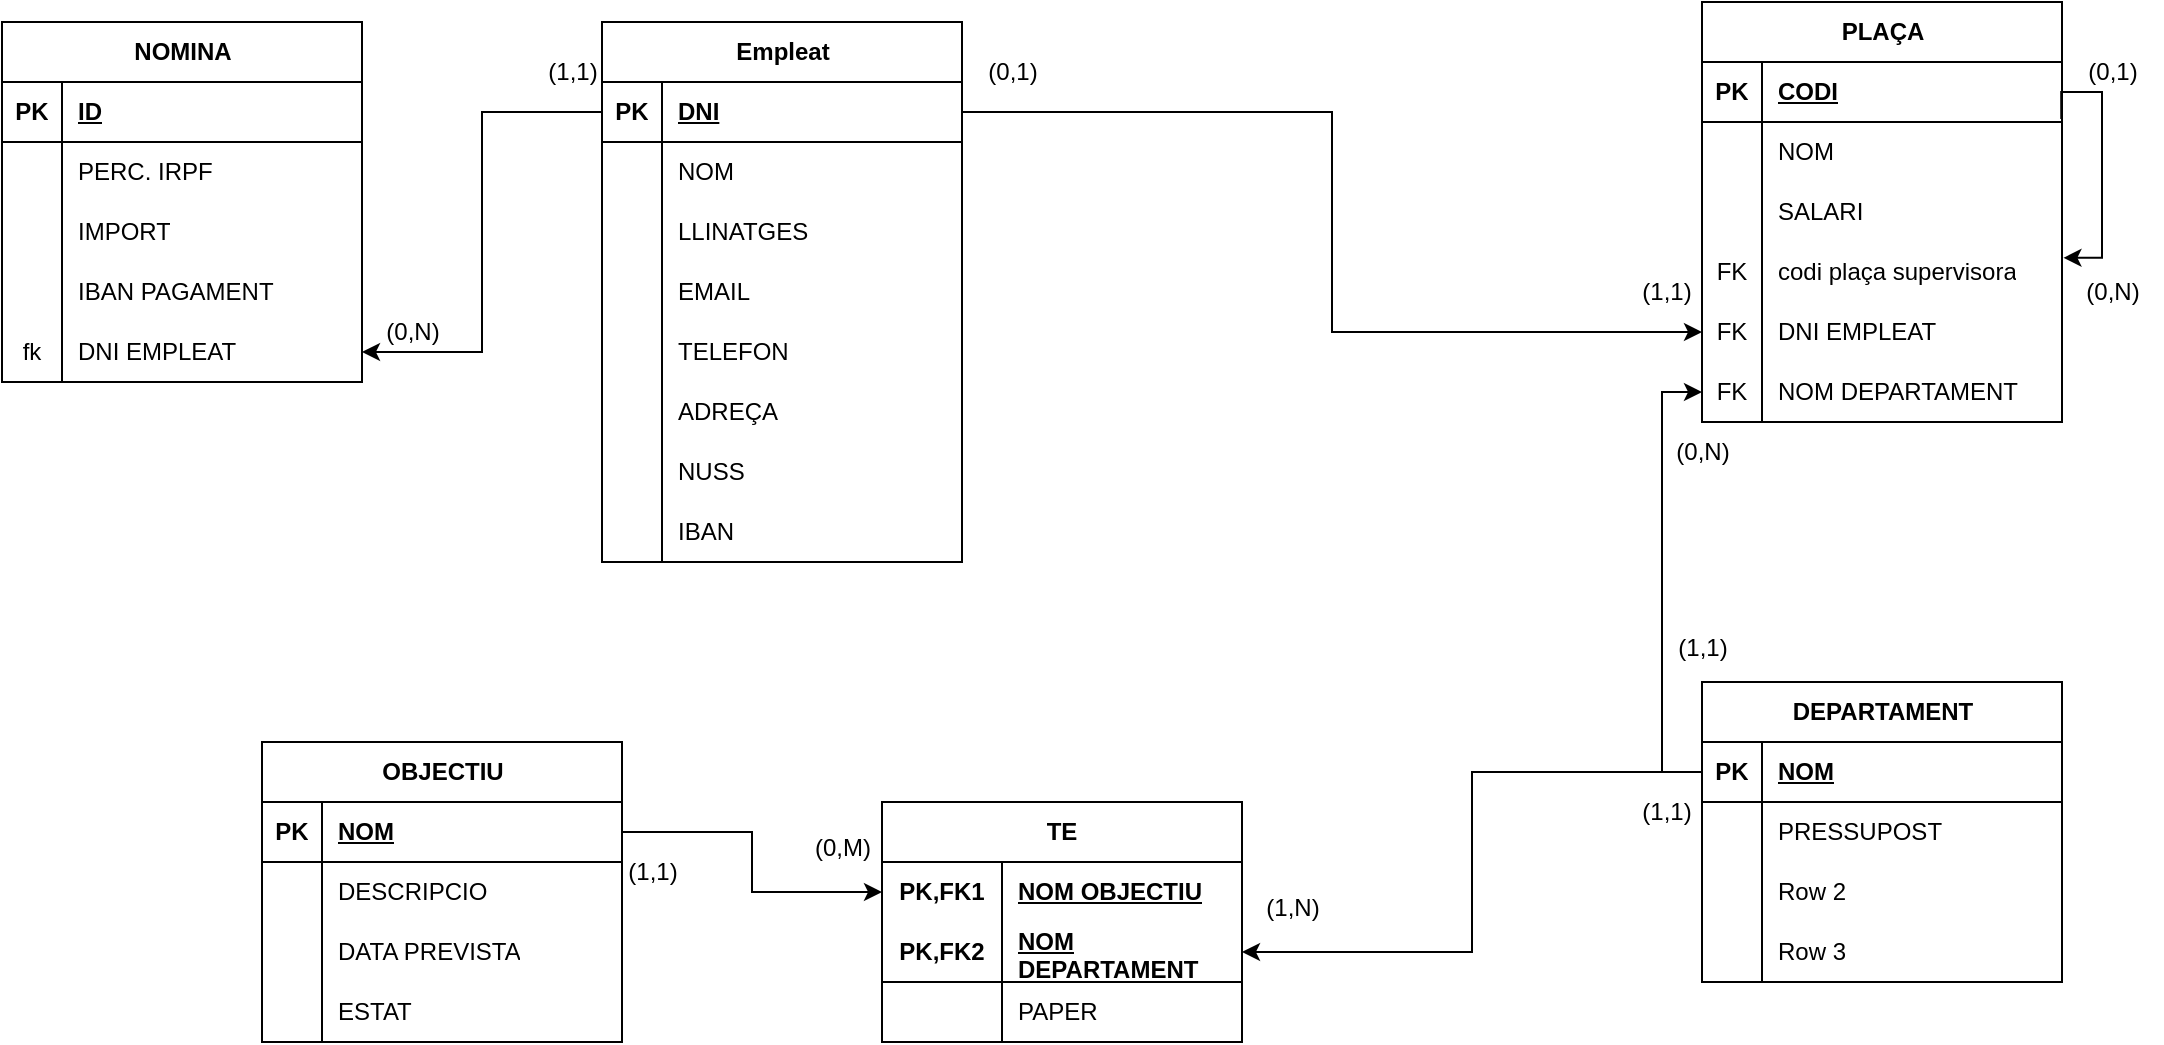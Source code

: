 <mxfile version="28.1.2">
  <diagram name="Página-1" id="vDplGfCgG10UwYZT_R4y">
    <mxGraphModel dx="1106" dy="661" grid="1" gridSize="10" guides="1" tooltips="1" connect="1" arrows="1" fold="1" page="1" pageScale="1" pageWidth="827" pageHeight="1169" math="0" shadow="0">
      <root>
        <mxCell id="0" />
        <mxCell id="1" parent="0" />
        <mxCell id="kF3WZYhsKwqpYJ0Qhg7F-65" style="edgeStyle=orthogonalEdgeStyle;rounded=0;orthogonalLoop=1;jettySize=auto;html=1;entryX=1.004;entryY=0.263;entryDx=0;entryDy=0;entryPerimeter=0;exitX=0.998;exitY=0.949;exitDx=0;exitDy=0;exitPerimeter=0;" parent="1" source="kF3WZYhsKwqpYJ0Qhg7F-47" target="kF3WZYhsKwqpYJ0Qhg7F-62" edge="1">
          <mxGeometry relative="1" as="geometry">
            <Array as="points">
              <mxPoint x="1050" y="305" />
              <mxPoint x="1070" y="305" />
              <mxPoint x="1070" y="388" />
            </Array>
          </mxGeometry>
        </mxCell>
        <mxCell id="kF3WZYhsKwqpYJ0Qhg7F-1" value="Empleat" style="shape=table;startSize=30;container=1;collapsible=1;childLayout=tableLayout;fixedRows=1;rowLines=0;fontStyle=1;align=center;resizeLast=1;html=1;" parent="1" vertex="1">
          <mxGeometry x="320" y="270" width="180" height="270" as="geometry" />
        </mxCell>
        <mxCell id="kF3WZYhsKwqpYJ0Qhg7F-2" value="" style="shape=tableRow;horizontal=0;startSize=0;swimlaneHead=0;swimlaneBody=0;fillColor=none;collapsible=0;dropTarget=0;points=[[0,0.5],[1,0.5]];portConstraint=eastwest;top=0;left=0;right=0;bottom=1;" parent="kF3WZYhsKwqpYJ0Qhg7F-1" vertex="1">
          <mxGeometry y="30" width="180" height="30" as="geometry" />
        </mxCell>
        <mxCell id="kF3WZYhsKwqpYJ0Qhg7F-3" value="PK" style="shape=partialRectangle;connectable=0;fillColor=none;top=0;left=0;bottom=0;right=0;fontStyle=1;overflow=hidden;whiteSpace=wrap;html=1;" parent="kF3WZYhsKwqpYJ0Qhg7F-2" vertex="1">
          <mxGeometry width="30" height="30" as="geometry">
            <mxRectangle width="30" height="30" as="alternateBounds" />
          </mxGeometry>
        </mxCell>
        <mxCell id="kF3WZYhsKwqpYJ0Qhg7F-4" value="DNI" style="shape=partialRectangle;connectable=0;fillColor=none;top=0;left=0;bottom=0;right=0;align=left;spacingLeft=6;fontStyle=5;overflow=hidden;whiteSpace=wrap;html=1;" parent="kF3WZYhsKwqpYJ0Qhg7F-2" vertex="1">
          <mxGeometry x="30" width="150" height="30" as="geometry">
            <mxRectangle width="150" height="30" as="alternateBounds" />
          </mxGeometry>
        </mxCell>
        <mxCell id="kF3WZYhsKwqpYJ0Qhg7F-5" value="" style="shape=tableRow;horizontal=0;startSize=0;swimlaneHead=0;swimlaneBody=0;fillColor=none;collapsible=0;dropTarget=0;points=[[0,0.5],[1,0.5]];portConstraint=eastwest;top=0;left=0;right=0;bottom=0;" parent="kF3WZYhsKwqpYJ0Qhg7F-1" vertex="1">
          <mxGeometry y="60" width="180" height="30" as="geometry" />
        </mxCell>
        <mxCell id="kF3WZYhsKwqpYJ0Qhg7F-6" value="" style="shape=partialRectangle;connectable=0;fillColor=none;top=0;left=0;bottom=0;right=0;editable=1;overflow=hidden;whiteSpace=wrap;html=1;" parent="kF3WZYhsKwqpYJ0Qhg7F-5" vertex="1">
          <mxGeometry width="30" height="30" as="geometry">
            <mxRectangle width="30" height="30" as="alternateBounds" />
          </mxGeometry>
        </mxCell>
        <mxCell id="kF3WZYhsKwqpYJ0Qhg7F-7" value="NOM" style="shape=partialRectangle;connectable=0;fillColor=none;top=0;left=0;bottom=0;right=0;align=left;spacingLeft=6;overflow=hidden;whiteSpace=wrap;html=1;" parent="kF3WZYhsKwqpYJ0Qhg7F-5" vertex="1">
          <mxGeometry x="30" width="150" height="30" as="geometry">
            <mxRectangle width="150" height="30" as="alternateBounds" />
          </mxGeometry>
        </mxCell>
        <mxCell id="kF3WZYhsKwqpYJ0Qhg7F-8" value="" style="shape=tableRow;horizontal=0;startSize=0;swimlaneHead=0;swimlaneBody=0;fillColor=none;collapsible=0;dropTarget=0;points=[[0,0.5],[1,0.5]];portConstraint=eastwest;top=0;left=0;right=0;bottom=0;" parent="kF3WZYhsKwqpYJ0Qhg7F-1" vertex="1">
          <mxGeometry y="90" width="180" height="30" as="geometry" />
        </mxCell>
        <mxCell id="kF3WZYhsKwqpYJ0Qhg7F-9" value="" style="shape=partialRectangle;connectable=0;fillColor=none;top=0;left=0;bottom=0;right=0;editable=1;overflow=hidden;whiteSpace=wrap;html=1;" parent="kF3WZYhsKwqpYJ0Qhg7F-8" vertex="1">
          <mxGeometry width="30" height="30" as="geometry">
            <mxRectangle width="30" height="30" as="alternateBounds" />
          </mxGeometry>
        </mxCell>
        <mxCell id="kF3WZYhsKwqpYJ0Qhg7F-10" value="LLINATGES" style="shape=partialRectangle;connectable=0;fillColor=none;top=0;left=0;bottom=0;right=0;align=left;spacingLeft=6;overflow=hidden;whiteSpace=wrap;html=1;" parent="kF3WZYhsKwqpYJ0Qhg7F-8" vertex="1">
          <mxGeometry x="30" width="150" height="30" as="geometry">
            <mxRectangle width="150" height="30" as="alternateBounds" />
          </mxGeometry>
        </mxCell>
        <mxCell id="kF3WZYhsKwqpYJ0Qhg7F-11" value="" style="shape=tableRow;horizontal=0;startSize=0;swimlaneHead=0;swimlaneBody=0;fillColor=none;collapsible=0;dropTarget=0;points=[[0,0.5],[1,0.5]];portConstraint=eastwest;top=0;left=0;right=0;bottom=0;" parent="kF3WZYhsKwqpYJ0Qhg7F-1" vertex="1">
          <mxGeometry y="120" width="180" height="30" as="geometry" />
        </mxCell>
        <mxCell id="kF3WZYhsKwqpYJ0Qhg7F-12" value="" style="shape=partialRectangle;connectable=0;fillColor=none;top=0;left=0;bottom=0;right=0;editable=1;overflow=hidden;whiteSpace=wrap;html=1;" parent="kF3WZYhsKwqpYJ0Qhg7F-11" vertex="1">
          <mxGeometry width="30" height="30" as="geometry">
            <mxRectangle width="30" height="30" as="alternateBounds" />
          </mxGeometry>
        </mxCell>
        <mxCell id="kF3WZYhsKwqpYJ0Qhg7F-13" value="EMAIL" style="shape=partialRectangle;connectable=0;fillColor=none;top=0;left=0;bottom=0;right=0;align=left;spacingLeft=6;overflow=hidden;whiteSpace=wrap;html=1;" parent="kF3WZYhsKwqpYJ0Qhg7F-11" vertex="1">
          <mxGeometry x="30" width="150" height="30" as="geometry">
            <mxRectangle width="150" height="30" as="alternateBounds" />
          </mxGeometry>
        </mxCell>
        <mxCell id="kF3WZYhsKwqpYJ0Qhg7F-14" style="shape=tableRow;horizontal=0;startSize=0;swimlaneHead=0;swimlaneBody=0;fillColor=none;collapsible=0;dropTarget=0;points=[[0,0.5],[1,0.5]];portConstraint=eastwest;top=0;left=0;right=0;bottom=0;" parent="kF3WZYhsKwqpYJ0Qhg7F-1" vertex="1">
          <mxGeometry y="150" width="180" height="30" as="geometry" />
        </mxCell>
        <mxCell id="kF3WZYhsKwqpYJ0Qhg7F-15" style="shape=partialRectangle;connectable=0;fillColor=none;top=0;left=0;bottom=0;right=0;editable=1;overflow=hidden;whiteSpace=wrap;html=1;" parent="kF3WZYhsKwqpYJ0Qhg7F-14" vertex="1">
          <mxGeometry width="30" height="30" as="geometry">
            <mxRectangle width="30" height="30" as="alternateBounds" />
          </mxGeometry>
        </mxCell>
        <mxCell id="kF3WZYhsKwqpYJ0Qhg7F-16" value="TELEFON" style="shape=partialRectangle;connectable=0;fillColor=none;top=0;left=0;bottom=0;right=0;align=left;spacingLeft=6;overflow=hidden;whiteSpace=wrap;html=1;" parent="kF3WZYhsKwqpYJ0Qhg7F-14" vertex="1">
          <mxGeometry x="30" width="150" height="30" as="geometry">
            <mxRectangle width="150" height="30" as="alternateBounds" />
          </mxGeometry>
        </mxCell>
        <mxCell id="kF3WZYhsKwqpYJ0Qhg7F-17" style="shape=tableRow;horizontal=0;startSize=0;swimlaneHead=0;swimlaneBody=0;fillColor=none;collapsible=0;dropTarget=0;points=[[0,0.5],[1,0.5]];portConstraint=eastwest;top=0;left=0;right=0;bottom=0;" parent="kF3WZYhsKwqpYJ0Qhg7F-1" vertex="1">
          <mxGeometry y="180" width="180" height="30" as="geometry" />
        </mxCell>
        <mxCell id="kF3WZYhsKwqpYJ0Qhg7F-18" style="shape=partialRectangle;connectable=0;fillColor=none;top=0;left=0;bottom=0;right=0;editable=1;overflow=hidden;whiteSpace=wrap;html=1;" parent="kF3WZYhsKwqpYJ0Qhg7F-17" vertex="1">
          <mxGeometry width="30" height="30" as="geometry">
            <mxRectangle width="30" height="30" as="alternateBounds" />
          </mxGeometry>
        </mxCell>
        <mxCell id="kF3WZYhsKwqpYJ0Qhg7F-19" value="ADREÇA" style="shape=partialRectangle;connectable=0;fillColor=none;top=0;left=0;bottom=0;right=0;align=left;spacingLeft=6;overflow=hidden;whiteSpace=wrap;html=1;" parent="kF3WZYhsKwqpYJ0Qhg7F-17" vertex="1">
          <mxGeometry x="30" width="150" height="30" as="geometry">
            <mxRectangle width="150" height="30" as="alternateBounds" />
          </mxGeometry>
        </mxCell>
        <mxCell id="kF3WZYhsKwqpYJ0Qhg7F-20" style="shape=tableRow;horizontal=0;startSize=0;swimlaneHead=0;swimlaneBody=0;fillColor=none;collapsible=0;dropTarget=0;points=[[0,0.5],[1,0.5]];portConstraint=eastwest;top=0;left=0;right=0;bottom=0;" parent="kF3WZYhsKwqpYJ0Qhg7F-1" vertex="1">
          <mxGeometry y="210" width="180" height="30" as="geometry" />
        </mxCell>
        <mxCell id="kF3WZYhsKwqpYJ0Qhg7F-21" value="" style="shape=partialRectangle;connectable=0;fillColor=none;top=0;left=0;bottom=0;right=0;editable=1;overflow=hidden;whiteSpace=wrap;html=1;" parent="kF3WZYhsKwqpYJ0Qhg7F-20" vertex="1">
          <mxGeometry width="30" height="30" as="geometry">
            <mxRectangle width="30" height="30" as="alternateBounds" />
          </mxGeometry>
        </mxCell>
        <mxCell id="kF3WZYhsKwqpYJ0Qhg7F-22" value="NUSS" style="shape=partialRectangle;connectable=0;fillColor=none;top=0;left=0;bottom=0;right=0;align=left;spacingLeft=6;overflow=hidden;whiteSpace=wrap;html=1;" parent="kF3WZYhsKwqpYJ0Qhg7F-20" vertex="1">
          <mxGeometry x="30" width="150" height="30" as="geometry">
            <mxRectangle width="150" height="30" as="alternateBounds" />
          </mxGeometry>
        </mxCell>
        <mxCell id="kF3WZYhsKwqpYJ0Qhg7F-23" style="shape=tableRow;horizontal=0;startSize=0;swimlaneHead=0;swimlaneBody=0;fillColor=none;collapsible=0;dropTarget=0;points=[[0,0.5],[1,0.5]];portConstraint=eastwest;top=0;left=0;right=0;bottom=0;" parent="kF3WZYhsKwqpYJ0Qhg7F-1" vertex="1">
          <mxGeometry y="240" width="180" height="30" as="geometry" />
        </mxCell>
        <mxCell id="kF3WZYhsKwqpYJ0Qhg7F-24" style="shape=partialRectangle;connectable=0;fillColor=none;top=0;left=0;bottom=0;right=0;editable=1;overflow=hidden;whiteSpace=wrap;html=1;" parent="kF3WZYhsKwqpYJ0Qhg7F-23" vertex="1">
          <mxGeometry width="30" height="30" as="geometry">
            <mxRectangle width="30" height="30" as="alternateBounds" />
          </mxGeometry>
        </mxCell>
        <mxCell id="kF3WZYhsKwqpYJ0Qhg7F-25" value="IBAN" style="shape=partialRectangle;connectable=0;fillColor=none;top=0;left=0;bottom=0;right=0;align=left;spacingLeft=6;overflow=hidden;whiteSpace=wrap;html=1;" parent="kF3WZYhsKwqpYJ0Qhg7F-23" vertex="1">
          <mxGeometry x="30" width="150" height="30" as="geometry">
            <mxRectangle width="150" height="30" as="alternateBounds" />
          </mxGeometry>
        </mxCell>
        <mxCell id="kF3WZYhsKwqpYJ0Qhg7F-29" value="NOMINA" style="shape=table;startSize=30;container=1;collapsible=1;childLayout=tableLayout;fixedRows=1;rowLines=0;fontStyle=1;align=center;resizeLast=1;html=1;" parent="1" vertex="1">
          <mxGeometry x="20" y="270" width="180" height="180" as="geometry" />
        </mxCell>
        <mxCell id="kF3WZYhsKwqpYJ0Qhg7F-30" value="" style="shape=tableRow;horizontal=0;startSize=0;swimlaneHead=0;swimlaneBody=0;fillColor=none;collapsible=0;dropTarget=0;points=[[0,0.5],[1,0.5]];portConstraint=eastwest;top=0;left=0;right=0;bottom=1;" parent="kF3WZYhsKwqpYJ0Qhg7F-29" vertex="1">
          <mxGeometry y="30" width="180" height="30" as="geometry" />
        </mxCell>
        <mxCell id="kF3WZYhsKwqpYJ0Qhg7F-31" value="PK" style="shape=partialRectangle;connectable=0;fillColor=none;top=0;left=0;bottom=0;right=0;fontStyle=1;overflow=hidden;whiteSpace=wrap;html=1;" parent="kF3WZYhsKwqpYJ0Qhg7F-30" vertex="1">
          <mxGeometry width="30" height="30" as="geometry">
            <mxRectangle width="30" height="30" as="alternateBounds" />
          </mxGeometry>
        </mxCell>
        <mxCell id="kF3WZYhsKwqpYJ0Qhg7F-32" value="ID" style="shape=partialRectangle;connectable=0;fillColor=none;top=0;left=0;bottom=0;right=0;align=left;spacingLeft=6;fontStyle=5;overflow=hidden;whiteSpace=wrap;html=1;" parent="kF3WZYhsKwqpYJ0Qhg7F-30" vertex="1">
          <mxGeometry x="30" width="150" height="30" as="geometry">
            <mxRectangle width="150" height="30" as="alternateBounds" />
          </mxGeometry>
        </mxCell>
        <mxCell id="kF3WZYhsKwqpYJ0Qhg7F-33" value="" style="shape=tableRow;horizontal=0;startSize=0;swimlaneHead=0;swimlaneBody=0;fillColor=none;collapsible=0;dropTarget=0;points=[[0,0.5],[1,0.5]];portConstraint=eastwest;top=0;left=0;right=0;bottom=0;" parent="kF3WZYhsKwqpYJ0Qhg7F-29" vertex="1">
          <mxGeometry y="60" width="180" height="30" as="geometry" />
        </mxCell>
        <mxCell id="kF3WZYhsKwqpYJ0Qhg7F-34" value="" style="shape=partialRectangle;connectable=0;fillColor=none;top=0;left=0;bottom=0;right=0;editable=1;overflow=hidden;whiteSpace=wrap;html=1;" parent="kF3WZYhsKwqpYJ0Qhg7F-33" vertex="1">
          <mxGeometry width="30" height="30" as="geometry">
            <mxRectangle width="30" height="30" as="alternateBounds" />
          </mxGeometry>
        </mxCell>
        <mxCell id="kF3WZYhsKwqpYJ0Qhg7F-35" value="PERC. IRPF" style="shape=partialRectangle;connectable=0;fillColor=none;top=0;left=0;bottom=0;right=0;align=left;spacingLeft=6;overflow=hidden;whiteSpace=wrap;html=1;" parent="kF3WZYhsKwqpYJ0Qhg7F-33" vertex="1">
          <mxGeometry x="30" width="150" height="30" as="geometry">
            <mxRectangle width="150" height="30" as="alternateBounds" />
          </mxGeometry>
        </mxCell>
        <mxCell id="kF3WZYhsKwqpYJ0Qhg7F-36" value="" style="shape=tableRow;horizontal=0;startSize=0;swimlaneHead=0;swimlaneBody=0;fillColor=none;collapsible=0;dropTarget=0;points=[[0,0.5],[1,0.5]];portConstraint=eastwest;top=0;left=0;right=0;bottom=0;" parent="kF3WZYhsKwqpYJ0Qhg7F-29" vertex="1">
          <mxGeometry y="90" width="180" height="30" as="geometry" />
        </mxCell>
        <mxCell id="kF3WZYhsKwqpYJ0Qhg7F-37" value="" style="shape=partialRectangle;connectable=0;fillColor=none;top=0;left=0;bottom=0;right=0;editable=1;overflow=hidden;whiteSpace=wrap;html=1;" parent="kF3WZYhsKwqpYJ0Qhg7F-36" vertex="1">
          <mxGeometry width="30" height="30" as="geometry">
            <mxRectangle width="30" height="30" as="alternateBounds" />
          </mxGeometry>
        </mxCell>
        <mxCell id="kF3WZYhsKwqpYJ0Qhg7F-38" value="IMPORT" style="shape=partialRectangle;connectable=0;fillColor=none;top=0;left=0;bottom=0;right=0;align=left;spacingLeft=6;overflow=hidden;whiteSpace=wrap;html=1;" parent="kF3WZYhsKwqpYJ0Qhg7F-36" vertex="1">
          <mxGeometry x="30" width="150" height="30" as="geometry">
            <mxRectangle width="150" height="30" as="alternateBounds" />
          </mxGeometry>
        </mxCell>
        <mxCell id="kF3WZYhsKwqpYJ0Qhg7F-39" value="" style="shape=tableRow;horizontal=0;startSize=0;swimlaneHead=0;swimlaneBody=0;fillColor=none;collapsible=0;dropTarget=0;points=[[0,0.5],[1,0.5]];portConstraint=eastwest;top=0;left=0;right=0;bottom=0;" parent="kF3WZYhsKwqpYJ0Qhg7F-29" vertex="1">
          <mxGeometry y="120" width="180" height="30" as="geometry" />
        </mxCell>
        <mxCell id="kF3WZYhsKwqpYJ0Qhg7F-40" value="" style="shape=partialRectangle;connectable=0;fillColor=none;top=0;left=0;bottom=0;right=0;editable=1;overflow=hidden;whiteSpace=wrap;html=1;" parent="kF3WZYhsKwqpYJ0Qhg7F-39" vertex="1">
          <mxGeometry width="30" height="30" as="geometry">
            <mxRectangle width="30" height="30" as="alternateBounds" />
          </mxGeometry>
        </mxCell>
        <mxCell id="kF3WZYhsKwqpYJ0Qhg7F-41" value="IBAN PAGAMENT" style="shape=partialRectangle;connectable=0;fillColor=none;top=0;left=0;bottom=0;right=0;align=left;spacingLeft=6;overflow=hidden;whiteSpace=wrap;html=1;" parent="kF3WZYhsKwqpYJ0Qhg7F-39" vertex="1">
          <mxGeometry x="30" width="150" height="30" as="geometry">
            <mxRectangle width="150" height="30" as="alternateBounds" />
          </mxGeometry>
        </mxCell>
        <mxCell id="kF3WZYhsKwqpYJ0Qhg7F-43" style="shape=tableRow;horizontal=0;startSize=0;swimlaneHead=0;swimlaneBody=0;fillColor=none;collapsible=0;dropTarget=0;points=[[0,0.5],[1,0.5]];portConstraint=eastwest;top=0;left=0;right=0;bottom=0;" parent="kF3WZYhsKwqpYJ0Qhg7F-29" vertex="1">
          <mxGeometry y="150" width="180" height="30" as="geometry" />
        </mxCell>
        <mxCell id="kF3WZYhsKwqpYJ0Qhg7F-44" value="fk" style="shape=partialRectangle;connectable=0;fillColor=none;top=0;left=0;bottom=0;right=0;editable=1;overflow=hidden;whiteSpace=wrap;html=1;" parent="kF3WZYhsKwqpYJ0Qhg7F-43" vertex="1">
          <mxGeometry width="30" height="30" as="geometry">
            <mxRectangle width="30" height="30" as="alternateBounds" />
          </mxGeometry>
        </mxCell>
        <mxCell id="kF3WZYhsKwqpYJ0Qhg7F-45" value="DNI EMPLEAT" style="shape=partialRectangle;connectable=0;fillColor=none;top=0;left=0;bottom=0;right=0;align=left;spacingLeft=6;overflow=hidden;whiteSpace=wrap;html=1;" parent="kF3WZYhsKwqpYJ0Qhg7F-43" vertex="1">
          <mxGeometry x="30" width="150" height="30" as="geometry">
            <mxRectangle width="150" height="30" as="alternateBounds" />
          </mxGeometry>
        </mxCell>
        <mxCell id="kF3WZYhsKwqpYJ0Qhg7F-42" style="edgeStyle=orthogonalEdgeStyle;rounded=0;orthogonalLoop=1;jettySize=auto;html=1;entryX=1;entryY=0.5;entryDx=0;entryDy=0;exitX=0;exitY=0.5;exitDx=0;exitDy=0;" parent="1" source="kF3WZYhsKwqpYJ0Qhg7F-2" target="kF3WZYhsKwqpYJ0Qhg7F-43" edge="1">
          <mxGeometry relative="1" as="geometry">
            <mxPoint x="210" y="430" as="targetPoint" />
          </mxGeometry>
        </mxCell>
        <mxCell id="kF3WZYhsKwqpYJ0Qhg7F-46" value="PLAÇA" style="shape=table;startSize=30;container=1;collapsible=1;childLayout=tableLayout;fixedRows=1;rowLines=0;fontStyle=1;align=center;resizeLast=1;html=1;" parent="1" vertex="1">
          <mxGeometry x="870" y="260" width="180" height="210" as="geometry" />
        </mxCell>
        <mxCell id="kF3WZYhsKwqpYJ0Qhg7F-47" value="" style="shape=tableRow;horizontal=0;startSize=0;swimlaneHead=0;swimlaneBody=0;fillColor=none;collapsible=0;dropTarget=0;points=[[0,0.5],[1,0.5]];portConstraint=eastwest;top=0;left=0;right=0;bottom=1;" parent="kF3WZYhsKwqpYJ0Qhg7F-46" vertex="1">
          <mxGeometry y="30" width="180" height="30" as="geometry" />
        </mxCell>
        <mxCell id="kF3WZYhsKwqpYJ0Qhg7F-48" value="PK" style="shape=partialRectangle;connectable=0;fillColor=none;top=0;left=0;bottom=0;right=0;fontStyle=1;overflow=hidden;whiteSpace=wrap;html=1;" parent="kF3WZYhsKwqpYJ0Qhg7F-47" vertex="1">
          <mxGeometry width="30" height="30" as="geometry">
            <mxRectangle width="30" height="30" as="alternateBounds" />
          </mxGeometry>
        </mxCell>
        <mxCell id="kF3WZYhsKwqpYJ0Qhg7F-49" value="CODI" style="shape=partialRectangle;connectable=0;fillColor=none;top=0;left=0;bottom=0;right=0;align=left;spacingLeft=6;fontStyle=5;overflow=hidden;whiteSpace=wrap;html=1;" parent="kF3WZYhsKwqpYJ0Qhg7F-47" vertex="1">
          <mxGeometry x="30" width="150" height="30" as="geometry">
            <mxRectangle width="150" height="30" as="alternateBounds" />
          </mxGeometry>
        </mxCell>
        <mxCell id="kF3WZYhsKwqpYJ0Qhg7F-50" value="" style="shape=tableRow;horizontal=0;startSize=0;swimlaneHead=0;swimlaneBody=0;fillColor=none;collapsible=0;dropTarget=0;points=[[0,0.5],[1,0.5]];portConstraint=eastwest;top=0;left=0;right=0;bottom=0;" parent="kF3WZYhsKwqpYJ0Qhg7F-46" vertex="1">
          <mxGeometry y="60" width="180" height="30" as="geometry" />
        </mxCell>
        <mxCell id="kF3WZYhsKwqpYJ0Qhg7F-51" value="" style="shape=partialRectangle;connectable=0;fillColor=none;top=0;left=0;bottom=0;right=0;editable=1;overflow=hidden;whiteSpace=wrap;html=1;" parent="kF3WZYhsKwqpYJ0Qhg7F-50" vertex="1">
          <mxGeometry width="30" height="30" as="geometry">
            <mxRectangle width="30" height="30" as="alternateBounds" />
          </mxGeometry>
        </mxCell>
        <mxCell id="kF3WZYhsKwqpYJ0Qhg7F-52" value="NOM" style="shape=partialRectangle;connectable=0;fillColor=none;top=0;left=0;bottom=0;right=0;align=left;spacingLeft=6;overflow=hidden;whiteSpace=wrap;html=1;" parent="kF3WZYhsKwqpYJ0Qhg7F-50" vertex="1">
          <mxGeometry x="30" width="150" height="30" as="geometry">
            <mxRectangle width="150" height="30" as="alternateBounds" />
          </mxGeometry>
        </mxCell>
        <mxCell id="kF3WZYhsKwqpYJ0Qhg7F-53" value="" style="shape=tableRow;horizontal=0;startSize=0;swimlaneHead=0;swimlaneBody=0;fillColor=none;collapsible=0;dropTarget=0;points=[[0,0.5],[1,0.5]];portConstraint=eastwest;top=0;left=0;right=0;bottom=0;" parent="kF3WZYhsKwqpYJ0Qhg7F-46" vertex="1">
          <mxGeometry y="90" width="180" height="30" as="geometry" />
        </mxCell>
        <mxCell id="kF3WZYhsKwqpYJ0Qhg7F-54" value="" style="shape=partialRectangle;connectable=0;fillColor=none;top=0;left=0;bottom=0;right=0;editable=1;overflow=hidden;whiteSpace=wrap;html=1;" parent="kF3WZYhsKwqpYJ0Qhg7F-53" vertex="1">
          <mxGeometry width="30" height="30" as="geometry">
            <mxRectangle width="30" height="30" as="alternateBounds" />
          </mxGeometry>
        </mxCell>
        <mxCell id="kF3WZYhsKwqpYJ0Qhg7F-55" value="SALARI" style="shape=partialRectangle;connectable=0;fillColor=none;top=0;left=0;bottom=0;right=0;align=left;spacingLeft=6;overflow=hidden;whiteSpace=wrap;html=1;" parent="kF3WZYhsKwqpYJ0Qhg7F-53" vertex="1">
          <mxGeometry x="30" width="150" height="30" as="geometry">
            <mxRectangle width="150" height="30" as="alternateBounds" />
          </mxGeometry>
        </mxCell>
        <mxCell id="kF3WZYhsKwqpYJ0Qhg7F-62" style="shape=tableRow;horizontal=0;startSize=0;swimlaneHead=0;swimlaneBody=0;fillColor=none;collapsible=0;dropTarget=0;points=[[0,0.5],[1,0.5]];portConstraint=eastwest;top=0;left=0;right=0;bottom=0;" parent="kF3WZYhsKwqpYJ0Qhg7F-46" vertex="1">
          <mxGeometry y="120" width="180" height="30" as="geometry" />
        </mxCell>
        <mxCell id="kF3WZYhsKwqpYJ0Qhg7F-63" value="FK" style="shape=partialRectangle;connectable=0;fillColor=none;top=0;left=0;bottom=0;right=0;editable=1;overflow=hidden;whiteSpace=wrap;html=1;" parent="kF3WZYhsKwqpYJ0Qhg7F-62" vertex="1">
          <mxGeometry width="30" height="30" as="geometry">
            <mxRectangle width="30" height="30" as="alternateBounds" />
          </mxGeometry>
        </mxCell>
        <mxCell id="kF3WZYhsKwqpYJ0Qhg7F-64" value="codi plaça supervisora" style="shape=partialRectangle;connectable=0;fillColor=none;top=0;left=0;bottom=0;right=0;align=left;spacingLeft=6;overflow=hidden;whiteSpace=wrap;html=1;" parent="kF3WZYhsKwqpYJ0Qhg7F-62" vertex="1">
          <mxGeometry x="30" width="150" height="30" as="geometry">
            <mxRectangle width="150" height="30" as="alternateBounds" />
          </mxGeometry>
        </mxCell>
        <mxCell id="kF3WZYhsKwqpYJ0Qhg7F-66" style="shape=tableRow;horizontal=0;startSize=0;swimlaneHead=0;swimlaneBody=0;fillColor=none;collapsible=0;dropTarget=0;points=[[0,0.5],[1,0.5]];portConstraint=eastwest;top=0;left=0;right=0;bottom=0;" parent="kF3WZYhsKwqpYJ0Qhg7F-46" vertex="1">
          <mxGeometry y="150" width="180" height="30" as="geometry" />
        </mxCell>
        <mxCell id="kF3WZYhsKwqpYJ0Qhg7F-67" value="FK" style="shape=partialRectangle;connectable=0;fillColor=none;top=0;left=0;bottom=0;right=0;editable=1;overflow=hidden;whiteSpace=wrap;html=1;" parent="kF3WZYhsKwqpYJ0Qhg7F-66" vertex="1">
          <mxGeometry width="30" height="30" as="geometry">
            <mxRectangle width="30" height="30" as="alternateBounds" />
          </mxGeometry>
        </mxCell>
        <mxCell id="kF3WZYhsKwqpYJ0Qhg7F-68" value="DNI EMPLEAT" style="shape=partialRectangle;connectable=0;fillColor=none;top=0;left=0;bottom=0;right=0;align=left;spacingLeft=6;overflow=hidden;whiteSpace=wrap;html=1;" parent="kF3WZYhsKwqpYJ0Qhg7F-66" vertex="1">
          <mxGeometry x="30" width="150" height="30" as="geometry">
            <mxRectangle width="150" height="30" as="alternateBounds" />
          </mxGeometry>
        </mxCell>
        <mxCell id="kF3WZYhsKwqpYJ0Qhg7F-98" style="shape=tableRow;horizontal=0;startSize=0;swimlaneHead=0;swimlaneBody=0;fillColor=none;collapsible=0;dropTarget=0;points=[[0,0.5],[1,0.5]];portConstraint=eastwest;top=0;left=0;right=0;bottom=0;" parent="kF3WZYhsKwqpYJ0Qhg7F-46" vertex="1">
          <mxGeometry y="180" width="180" height="30" as="geometry" />
        </mxCell>
        <mxCell id="kF3WZYhsKwqpYJ0Qhg7F-99" value="FK" style="shape=partialRectangle;connectable=0;fillColor=none;top=0;left=0;bottom=0;right=0;editable=1;overflow=hidden;whiteSpace=wrap;html=1;" parent="kF3WZYhsKwqpYJ0Qhg7F-98" vertex="1">
          <mxGeometry width="30" height="30" as="geometry">
            <mxRectangle width="30" height="30" as="alternateBounds" />
          </mxGeometry>
        </mxCell>
        <mxCell id="kF3WZYhsKwqpYJ0Qhg7F-100" value="NOM DEPARTAMENT" style="shape=partialRectangle;connectable=0;fillColor=none;top=0;left=0;bottom=0;right=0;align=left;spacingLeft=6;overflow=hidden;whiteSpace=wrap;html=1;" parent="kF3WZYhsKwqpYJ0Qhg7F-98" vertex="1">
          <mxGeometry x="30" width="150" height="30" as="geometry">
            <mxRectangle width="150" height="30" as="alternateBounds" />
          </mxGeometry>
        </mxCell>
        <mxCell id="kF3WZYhsKwqpYJ0Qhg7F-69" style="edgeStyle=orthogonalEdgeStyle;rounded=0;orthogonalLoop=1;jettySize=auto;html=1;exitX=1;exitY=0.5;exitDx=0;exitDy=0;" parent="1" source="kF3WZYhsKwqpYJ0Qhg7F-2" target="kF3WZYhsKwqpYJ0Qhg7F-66" edge="1">
          <mxGeometry relative="1" as="geometry" />
        </mxCell>
        <mxCell id="kF3WZYhsKwqpYJ0Qhg7F-70" value="DEPARTAMENT" style="shape=table;startSize=30;container=1;collapsible=1;childLayout=tableLayout;fixedRows=1;rowLines=0;fontStyle=1;align=center;resizeLast=1;html=1;" parent="1" vertex="1">
          <mxGeometry x="870" y="600" width="180" height="150" as="geometry" />
        </mxCell>
        <mxCell id="kF3WZYhsKwqpYJ0Qhg7F-71" value="" style="shape=tableRow;horizontal=0;startSize=0;swimlaneHead=0;swimlaneBody=0;fillColor=none;collapsible=0;dropTarget=0;points=[[0,0.5],[1,0.5]];portConstraint=eastwest;top=0;left=0;right=0;bottom=1;" parent="kF3WZYhsKwqpYJ0Qhg7F-70" vertex="1">
          <mxGeometry y="30" width="180" height="30" as="geometry" />
        </mxCell>
        <mxCell id="kF3WZYhsKwqpYJ0Qhg7F-72" value="PK" style="shape=partialRectangle;connectable=0;fillColor=none;top=0;left=0;bottom=0;right=0;fontStyle=1;overflow=hidden;whiteSpace=wrap;html=1;" parent="kF3WZYhsKwqpYJ0Qhg7F-71" vertex="1">
          <mxGeometry width="30" height="30" as="geometry">
            <mxRectangle width="30" height="30" as="alternateBounds" />
          </mxGeometry>
        </mxCell>
        <mxCell id="kF3WZYhsKwqpYJ0Qhg7F-73" value="NOM" style="shape=partialRectangle;connectable=0;fillColor=none;top=0;left=0;bottom=0;right=0;align=left;spacingLeft=6;fontStyle=5;overflow=hidden;whiteSpace=wrap;html=1;" parent="kF3WZYhsKwqpYJ0Qhg7F-71" vertex="1">
          <mxGeometry x="30" width="150" height="30" as="geometry">
            <mxRectangle width="150" height="30" as="alternateBounds" />
          </mxGeometry>
        </mxCell>
        <mxCell id="kF3WZYhsKwqpYJ0Qhg7F-74" value="" style="shape=tableRow;horizontal=0;startSize=0;swimlaneHead=0;swimlaneBody=0;fillColor=none;collapsible=0;dropTarget=0;points=[[0,0.5],[1,0.5]];portConstraint=eastwest;top=0;left=0;right=0;bottom=0;" parent="kF3WZYhsKwqpYJ0Qhg7F-70" vertex="1">
          <mxGeometry y="60" width="180" height="30" as="geometry" />
        </mxCell>
        <mxCell id="kF3WZYhsKwqpYJ0Qhg7F-75" value="" style="shape=partialRectangle;connectable=0;fillColor=none;top=0;left=0;bottom=0;right=0;editable=1;overflow=hidden;whiteSpace=wrap;html=1;" parent="kF3WZYhsKwqpYJ0Qhg7F-74" vertex="1">
          <mxGeometry width="30" height="30" as="geometry">
            <mxRectangle width="30" height="30" as="alternateBounds" />
          </mxGeometry>
        </mxCell>
        <mxCell id="kF3WZYhsKwqpYJ0Qhg7F-76" value="PRESSUPOST" style="shape=partialRectangle;connectable=0;fillColor=none;top=0;left=0;bottom=0;right=0;align=left;spacingLeft=6;overflow=hidden;whiteSpace=wrap;html=1;" parent="kF3WZYhsKwqpYJ0Qhg7F-74" vertex="1">
          <mxGeometry x="30" width="150" height="30" as="geometry">
            <mxRectangle width="150" height="30" as="alternateBounds" />
          </mxGeometry>
        </mxCell>
        <mxCell id="kF3WZYhsKwqpYJ0Qhg7F-77" value="" style="shape=tableRow;horizontal=0;startSize=0;swimlaneHead=0;swimlaneBody=0;fillColor=none;collapsible=0;dropTarget=0;points=[[0,0.5],[1,0.5]];portConstraint=eastwest;top=0;left=0;right=0;bottom=0;" parent="kF3WZYhsKwqpYJ0Qhg7F-70" vertex="1">
          <mxGeometry y="90" width="180" height="30" as="geometry" />
        </mxCell>
        <mxCell id="kF3WZYhsKwqpYJ0Qhg7F-78" value="" style="shape=partialRectangle;connectable=0;fillColor=none;top=0;left=0;bottom=0;right=0;editable=1;overflow=hidden;whiteSpace=wrap;html=1;" parent="kF3WZYhsKwqpYJ0Qhg7F-77" vertex="1">
          <mxGeometry width="30" height="30" as="geometry">
            <mxRectangle width="30" height="30" as="alternateBounds" />
          </mxGeometry>
        </mxCell>
        <mxCell id="kF3WZYhsKwqpYJ0Qhg7F-79" value="Row 2" style="shape=partialRectangle;connectable=0;fillColor=none;top=0;left=0;bottom=0;right=0;align=left;spacingLeft=6;overflow=hidden;whiteSpace=wrap;html=1;" parent="kF3WZYhsKwqpYJ0Qhg7F-77" vertex="1">
          <mxGeometry x="30" width="150" height="30" as="geometry">
            <mxRectangle width="150" height="30" as="alternateBounds" />
          </mxGeometry>
        </mxCell>
        <mxCell id="kF3WZYhsKwqpYJ0Qhg7F-80" value="" style="shape=tableRow;horizontal=0;startSize=0;swimlaneHead=0;swimlaneBody=0;fillColor=none;collapsible=0;dropTarget=0;points=[[0,0.5],[1,0.5]];portConstraint=eastwest;top=0;left=0;right=0;bottom=0;" parent="kF3WZYhsKwqpYJ0Qhg7F-70" vertex="1">
          <mxGeometry y="120" width="180" height="30" as="geometry" />
        </mxCell>
        <mxCell id="kF3WZYhsKwqpYJ0Qhg7F-81" value="" style="shape=partialRectangle;connectable=0;fillColor=none;top=0;left=0;bottom=0;right=0;editable=1;overflow=hidden;whiteSpace=wrap;html=1;" parent="kF3WZYhsKwqpYJ0Qhg7F-80" vertex="1">
          <mxGeometry width="30" height="30" as="geometry">
            <mxRectangle width="30" height="30" as="alternateBounds" />
          </mxGeometry>
        </mxCell>
        <mxCell id="kF3WZYhsKwqpYJ0Qhg7F-82" value="Row 3" style="shape=partialRectangle;connectable=0;fillColor=none;top=0;left=0;bottom=0;right=0;align=left;spacingLeft=6;overflow=hidden;whiteSpace=wrap;html=1;" parent="kF3WZYhsKwqpYJ0Qhg7F-80" vertex="1">
          <mxGeometry x="30" width="150" height="30" as="geometry">
            <mxRectangle width="150" height="30" as="alternateBounds" />
          </mxGeometry>
        </mxCell>
        <mxCell id="kF3WZYhsKwqpYJ0Qhg7F-83" value="TE" style="shape=table;startSize=30;container=1;collapsible=1;childLayout=tableLayout;fixedRows=1;rowLines=0;fontStyle=1;align=center;resizeLast=1;html=1;whiteSpace=wrap;" parent="1" vertex="1">
          <mxGeometry x="460" y="660" width="180" height="120" as="geometry" />
        </mxCell>
        <mxCell id="kF3WZYhsKwqpYJ0Qhg7F-84" value="" style="shape=tableRow;horizontal=0;startSize=0;swimlaneHead=0;swimlaneBody=0;fillColor=none;collapsible=0;dropTarget=0;points=[[0,0.5],[1,0.5]];portConstraint=eastwest;top=0;left=0;right=0;bottom=0;html=1;" parent="kF3WZYhsKwqpYJ0Qhg7F-83" vertex="1">
          <mxGeometry y="30" width="180" height="30" as="geometry" />
        </mxCell>
        <mxCell id="kF3WZYhsKwqpYJ0Qhg7F-85" value="PK,FK1" style="shape=partialRectangle;connectable=0;fillColor=none;top=0;left=0;bottom=0;right=0;fontStyle=1;overflow=hidden;html=1;whiteSpace=wrap;" parent="kF3WZYhsKwqpYJ0Qhg7F-84" vertex="1">
          <mxGeometry width="60" height="30" as="geometry">
            <mxRectangle width="60" height="30" as="alternateBounds" />
          </mxGeometry>
        </mxCell>
        <mxCell id="kF3WZYhsKwqpYJ0Qhg7F-86" value="NOM OBJECTIU" style="shape=partialRectangle;connectable=0;fillColor=none;top=0;left=0;bottom=0;right=0;align=left;spacingLeft=6;fontStyle=5;overflow=hidden;html=1;whiteSpace=wrap;" parent="kF3WZYhsKwqpYJ0Qhg7F-84" vertex="1">
          <mxGeometry x="60" width="120" height="30" as="geometry">
            <mxRectangle width="120" height="30" as="alternateBounds" />
          </mxGeometry>
        </mxCell>
        <mxCell id="kF3WZYhsKwqpYJ0Qhg7F-87" value="" style="shape=tableRow;horizontal=0;startSize=0;swimlaneHead=0;swimlaneBody=0;fillColor=none;collapsible=0;dropTarget=0;points=[[0,0.5],[1,0.5]];portConstraint=eastwest;top=0;left=0;right=0;bottom=1;html=1;" parent="kF3WZYhsKwqpYJ0Qhg7F-83" vertex="1">
          <mxGeometry y="60" width="180" height="30" as="geometry" />
        </mxCell>
        <mxCell id="kF3WZYhsKwqpYJ0Qhg7F-88" value="PK,FK2" style="shape=partialRectangle;connectable=0;fillColor=none;top=0;left=0;bottom=0;right=0;fontStyle=1;overflow=hidden;html=1;whiteSpace=wrap;" parent="kF3WZYhsKwqpYJ0Qhg7F-87" vertex="1">
          <mxGeometry width="60" height="30" as="geometry">
            <mxRectangle width="60" height="30" as="alternateBounds" />
          </mxGeometry>
        </mxCell>
        <mxCell id="kF3WZYhsKwqpYJ0Qhg7F-89" value="NOM DEPARTAMENT" style="shape=partialRectangle;connectable=0;fillColor=none;top=0;left=0;bottom=0;right=0;align=left;spacingLeft=6;fontStyle=5;overflow=hidden;html=1;whiteSpace=wrap;" parent="kF3WZYhsKwqpYJ0Qhg7F-87" vertex="1">
          <mxGeometry x="60" width="120" height="30" as="geometry">
            <mxRectangle width="120" height="30" as="alternateBounds" />
          </mxGeometry>
        </mxCell>
        <mxCell id="kF3WZYhsKwqpYJ0Qhg7F-90" value="" style="shape=tableRow;horizontal=0;startSize=0;swimlaneHead=0;swimlaneBody=0;fillColor=none;collapsible=0;dropTarget=0;points=[[0,0.5],[1,0.5]];portConstraint=eastwest;top=0;left=0;right=0;bottom=0;html=1;" parent="kF3WZYhsKwqpYJ0Qhg7F-83" vertex="1">
          <mxGeometry y="90" width="180" height="30" as="geometry" />
        </mxCell>
        <mxCell id="kF3WZYhsKwqpYJ0Qhg7F-91" value="" style="shape=partialRectangle;connectable=0;fillColor=none;top=0;left=0;bottom=0;right=0;editable=1;overflow=hidden;html=1;whiteSpace=wrap;" parent="kF3WZYhsKwqpYJ0Qhg7F-90" vertex="1">
          <mxGeometry width="60" height="30" as="geometry">
            <mxRectangle width="60" height="30" as="alternateBounds" />
          </mxGeometry>
        </mxCell>
        <mxCell id="kF3WZYhsKwqpYJ0Qhg7F-92" value="PAPER" style="shape=partialRectangle;connectable=0;fillColor=none;top=0;left=0;bottom=0;right=0;align=left;spacingLeft=6;overflow=hidden;html=1;whiteSpace=wrap;" parent="kF3WZYhsKwqpYJ0Qhg7F-90" vertex="1">
          <mxGeometry x="60" width="120" height="30" as="geometry">
            <mxRectangle width="120" height="30" as="alternateBounds" />
          </mxGeometry>
        </mxCell>
        <mxCell id="kF3WZYhsKwqpYJ0Qhg7F-101" style="edgeStyle=orthogonalEdgeStyle;rounded=0;orthogonalLoop=1;jettySize=auto;html=1;entryX=0;entryY=0.5;entryDx=0;entryDy=0;" parent="1" source="kF3WZYhsKwqpYJ0Qhg7F-71" target="kF3WZYhsKwqpYJ0Qhg7F-98" edge="1">
          <mxGeometry relative="1" as="geometry" />
        </mxCell>
        <mxCell id="kF3WZYhsKwqpYJ0Qhg7F-102" style="edgeStyle=orthogonalEdgeStyle;rounded=0;orthogonalLoop=1;jettySize=auto;html=1;entryX=1;entryY=0.5;entryDx=0;entryDy=0;" parent="1" source="kF3WZYhsKwqpYJ0Qhg7F-71" target="kF3WZYhsKwqpYJ0Qhg7F-87" edge="1">
          <mxGeometry relative="1" as="geometry" />
        </mxCell>
        <mxCell id="kF3WZYhsKwqpYJ0Qhg7F-103" value="OBJECTIU" style="shape=table;startSize=30;container=1;collapsible=1;childLayout=tableLayout;fixedRows=1;rowLines=0;fontStyle=1;align=center;resizeLast=1;html=1;" parent="1" vertex="1">
          <mxGeometry x="150" y="630" width="180" height="150" as="geometry" />
        </mxCell>
        <mxCell id="kF3WZYhsKwqpYJ0Qhg7F-104" value="" style="shape=tableRow;horizontal=0;startSize=0;swimlaneHead=0;swimlaneBody=0;fillColor=none;collapsible=0;dropTarget=0;points=[[0,0.5],[1,0.5]];portConstraint=eastwest;top=0;left=0;right=0;bottom=1;" parent="kF3WZYhsKwqpYJ0Qhg7F-103" vertex="1">
          <mxGeometry y="30" width="180" height="30" as="geometry" />
        </mxCell>
        <mxCell id="kF3WZYhsKwqpYJ0Qhg7F-105" value="PK" style="shape=partialRectangle;connectable=0;fillColor=none;top=0;left=0;bottom=0;right=0;fontStyle=1;overflow=hidden;whiteSpace=wrap;html=1;" parent="kF3WZYhsKwqpYJ0Qhg7F-104" vertex="1">
          <mxGeometry width="30" height="30" as="geometry">
            <mxRectangle width="30" height="30" as="alternateBounds" />
          </mxGeometry>
        </mxCell>
        <mxCell id="kF3WZYhsKwqpYJ0Qhg7F-106" value="NOM" style="shape=partialRectangle;connectable=0;fillColor=none;top=0;left=0;bottom=0;right=0;align=left;spacingLeft=6;fontStyle=5;overflow=hidden;whiteSpace=wrap;html=1;" parent="kF3WZYhsKwqpYJ0Qhg7F-104" vertex="1">
          <mxGeometry x="30" width="150" height="30" as="geometry">
            <mxRectangle width="150" height="30" as="alternateBounds" />
          </mxGeometry>
        </mxCell>
        <mxCell id="kF3WZYhsKwqpYJ0Qhg7F-107" value="" style="shape=tableRow;horizontal=0;startSize=0;swimlaneHead=0;swimlaneBody=0;fillColor=none;collapsible=0;dropTarget=0;points=[[0,0.5],[1,0.5]];portConstraint=eastwest;top=0;left=0;right=0;bottom=0;" parent="kF3WZYhsKwqpYJ0Qhg7F-103" vertex="1">
          <mxGeometry y="60" width="180" height="30" as="geometry" />
        </mxCell>
        <mxCell id="kF3WZYhsKwqpYJ0Qhg7F-108" value="" style="shape=partialRectangle;connectable=0;fillColor=none;top=0;left=0;bottom=0;right=0;editable=1;overflow=hidden;whiteSpace=wrap;html=1;" parent="kF3WZYhsKwqpYJ0Qhg7F-107" vertex="1">
          <mxGeometry width="30" height="30" as="geometry">
            <mxRectangle width="30" height="30" as="alternateBounds" />
          </mxGeometry>
        </mxCell>
        <mxCell id="kF3WZYhsKwqpYJ0Qhg7F-109" value="DESCRIPCIO" style="shape=partialRectangle;connectable=0;fillColor=none;top=0;left=0;bottom=0;right=0;align=left;spacingLeft=6;overflow=hidden;whiteSpace=wrap;html=1;" parent="kF3WZYhsKwqpYJ0Qhg7F-107" vertex="1">
          <mxGeometry x="30" width="150" height="30" as="geometry">
            <mxRectangle width="150" height="30" as="alternateBounds" />
          </mxGeometry>
        </mxCell>
        <mxCell id="kF3WZYhsKwqpYJ0Qhg7F-110" value="" style="shape=tableRow;horizontal=0;startSize=0;swimlaneHead=0;swimlaneBody=0;fillColor=none;collapsible=0;dropTarget=0;points=[[0,0.5],[1,0.5]];portConstraint=eastwest;top=0;left=0;right=0;bottom=0;" parent="kF3WZYhsKwqpYJ0Qhg7F-103" vertex="1">
          <mxGeometry y="90" width="180" height="30" as="geometry" />
        </mxCell>
        <mxCell id="kF3WZYhsKwqpYJ0Qhg7F-111" value="" style="shape=partialRectangle;connectable=0;fillColor=none;top=0;left=0;bottom=0;right=0;editable=1;overflow=hidden;whiteSpace=wrap;html=1;" parent="kF3WZYhsKwqpYJ0Qhg7F-110" vertex="1">
          <mxGeometry width="30" height="30" as="geometry">
            <mxRectangle width="30" height="30" as="alternateBounds" />
          </mxGeometry>
        </mxCell>
        <mxCell id="kF3WZYhsKwqpYJ0Qhg7F-112" value="DATA PREVISTA" style="shape=partialRectangle;connectable=0;fillColor=none;top=0;left=0;bottom=0;right=0;align=left;spacingLeft=6;overflow=hidden;whiteSpace=wrap;html=1;" parent="kF3WZYhsKwqpYJ0Qhg7F-110" vertex="1">
          <mxGeometry x="30" width="150" height="30" as="geometry">
            <mxRectangle width="150" height="30" as="alternateBounds" />
          </mxGeometry>
        </mxCell>
        <mxCell id="kF3WZYhsKwqpYJ0Qhg7F-113" value="" style="shape=tableRow;horizontal=0;startSize=0;swimlaneHead=0;swimlaneBody=0;fillColor=none;collapsible=0;dropTarget=0;points=[[0,0.5],[1,0.5]];portConstraint=eastwest;top=0;left=0;right=0;bottom=0;" parent="kF3WZYhsKwqpYJ0Qhg7F-103" vertex="1">
          <mxGeometry y="120" width="180" height="30" as="geometry" />
        </mxCell>
        <mxCell id="kF3WZYhsKwqpYJ0Qhg7F-114" value="" style="shape=partialRectangle;connectable=0;fillColor=none;top=0;left=0;bottom=0;right=0;editable=1;overflow=hidden;whiteSpace=wrap;html=1;" parent="kF3WZYhsKwqpYJ0Qhg7F-113" vertex="1">
          <mxGeometry width="30" height="30" as="geometry">
            <mxRectangle width="30" height="30" as="alternateBounds" />
          </mxGeometry>
        </mxCell>
        <mxCell id="kF3WZYhsKwqpYJ0Qhg7F-115" value="ESTAT" style="shape=partialRectangle;connectable=0;fillColor=none;top=0;left=0;bottom=0;right=0;align=left;spacingLeft=6;overflow=hidden;whiteSpace=wrap;html=1;" parent="kF3WZYhsKwqpYJ0Qhg7F-113" vertex="1">
          <mxGeometry x="30" width="150" height="30" as="geometry">
            <mxRectangle width="150" height="30" as="alternateBounds" />
          </mxGeometry>
        </mxCell>
        <mxCell id="kF3WZYhsKwqpYJ0Qhg7F-116" style="edgeStyle=orthogonalEdgeStyle;rounded=0;orthogonalLoop=1;jettySize=auto;html=1;entryX=0;entryY=0.5;entryDx=0;entryDy=0;" parent="1" source="kF3WZYhsKwqpYJ0Qhg7F-104" target="kF3WZYhsKwqpYJ0Qhg7F-84" edge="1">
          <mxGeometry relative="1" as="geometry" />
        </mxCell>
        <mxCell id="kF3WZYhsKwqpYJ0Qhg7F-117" value="(1,1)" style="text;html=1;align=center;verticalAlign=middle;resizable=0;points=[];autosize=1;strokeColor=none;fillColor=none;" parent="1" vertex="1">
          <mxGeometry x="280" y="280" width="50" height="30" as="geometry" />
        </mxCell>
        <mxCell id="kF3WZYhsKwqpYJ0Qhg7F-118" value="(0,N)" style="text;html=1;align=center;verticalAlign=middle;resizable=0;points=[];autosize=1;strokeColor=none;fillColor=none;" parent="1" vertex="1">
          <mxGeometry x="200" y="410" width="50" height="30" as="geometry" />
        </mxCell>
        <mxCell id="kF3WZYhsKwqpYJ0Qhg7F-119" value="(0,1)" style="text;html=1;align=center;verticalAlign=middle;resizable=0;points=[];autosize=1;strokeColor=none;fillColor=none;" parent="1" vertex="1">
          <mxGeometry x="500" y="280" width="50" height="30" as="geometry" />
        </mxCell>
        <mxCell id="kF3WZYhsKwqpYJ0Qhg7F-120" value="(1,1)" style="text;html=1;align=center;verticalAlign=middle;resizable=0;points=[];autosize=1;strokeColor=none;fillColor=none;" parent="1" vertex="1">
          <mxGeometry x="827" y="390" width="50" height="30" as="geometry" />
        </mxCell>
        <mxCell id="kF3WZYhsKwqpYJ0Qhg7F-121" value="(0,1)" style="text;html=1;align=center;verticalAlign=middle;resizable=0;points=[];autosize=1;strokeColor=none;fillColor=none;" parent="1" vertex="1">
          <mxGeometry x="1050" y="280" width="50" height="30" as="geometry" />
        </mxCell>
        <mxCell id="kF3WZYhsKwqpYJ0Qhg7F-122" value="(0,N)" style="text;html=1;align=center;verticalAlign=middle;resizable=0;points=[];autosize=1;strokeColor=none;fillColor=none;" parent="1" vertex="1">
          <mxGeometry x="1050" y="390" width="50" height="30" as="geometry" />
        </mxCell>
        <mxCell id="kF3WZYhsKwqpYJ0Qhg7F-123" value="(0,N)" style="text;html=1;align=center;verticalAlign=middle;resizable=0;points=[];autosize=1;strokeColor=none;fillColor=none;" parent="1" vertex="1">
          <mxGeometry x="845" y="470" width="50" height="30" as="geometry" />
        </mxCell>
        <mxCell id="kF3WZYhsKwqpYJ0Qhg7F-124" value="(1,1)" style="text;html=1;align=center;verticalAlign=middle;resizable=0;points=[];autosize=1;strokeColor=none;fillColor=none;" parent="1" vertex="1">
          <mxGeometry x="845" y="568" width="50" height="30" as="geometry" />
        </mxCell>
        <mxCell id="kF3WZYhsKwqpYJ0Qhg7F-126" value="(1,N)" style="text;html=1;align=center;verticalAlign=middle;resizable=0;points=[];autosize=1;strokeColor=none;fillColor=none;" parent="1" vertex="1">
          <mxGeometry x="640" y="698" width="50" height="30" as="geometry" />
        </mxCell>
        <mxCell id="kF3WZYhsKwqpYJ0Qhg7F-127" value="(0,M)" style="text;html=1;align=center;verticalAlign=middle;resizable=0;points=[];autosize=1;strokeColor=none;fillColor=none;" parent="1" vertex="1">
          <mxGeometry x="415" y="668" width="50" height="30" as="geometry" />
        </mxCell>
        <mxCell id="kF3WZYhsKwqpYJ0Qhg7F-128" value="(1,1)" style="text;html=1;align=center;verticalAlign=middle;resizable=0;points=[];autosize=1;strokeColor=none;fillColor=none;" parent="1" vertex="1">
          <mxGeometry x="827" y="650" width="50" height="30" as="geometry" />
        </mxCell>
        <mxCell id="kF3WZYhsKwqpYJ0Qhg7F-129" value="(1,1)" style="text;html=1;align=center;verticalAlign=middle;resizable=0;points=[];autosize=1;strokeColor=none;fillColor=none;" parent="1" vertex="1">
          <mxGeometry x="320" y="680" width="50" height="30" as="geometry" />
        </mxCell>
      </root>
    </mxGraphModel>
  </diagram>
</mxfile>
